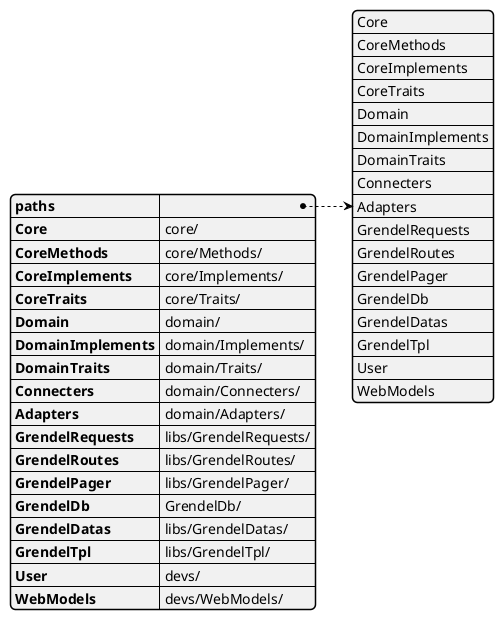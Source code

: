 @startjson
{
    "paths" : [
        "Core",
        "CoreMethods",
        "CoreImplements",
        "CoreTraits",
        "Domain",
        "DomainImplements",
        "DomainTraits",
        "Connecters",
        "Adapters",
        "GrendelRequests",
        "GrendelRoutes",
        "GrendelPager",
        "GrendelDb",
        "GrendelDatas",
        "GrendelTpl",
        "User",
        "WebModels"
    ],
    "Core" : "core/",
    "CoreMethods" : "core/Methods/",
    "CoreImplements" : "core/Implements/",
    "CoreTraits" : "core/Traits/",
    "Domain" : "domain/",
    "DomainImplements" : "domain/Implements/",
    "DomainTraits" : "domain/Traits/",
    "Connecters" : "domain/Connecters/",
    "Adapters" : "domain/Adapters/",
    "GrendelRequests" : "libs/GrendelRequests/",
    "GrendelRoutes" : "libs/GrendelRoutes/",
    "GrendelPager" : "libs/GrendelPager/",
    "GrendelDb" : "GrendelDb/",
    "GrendelDatas" : "libs/GrendelDatas/",
    "GrendelTpl" : "libs/GrendelTpl/",
    "User" : "devs/",
    "WebModels" : "devs/WebModels/"
}
@endjson
